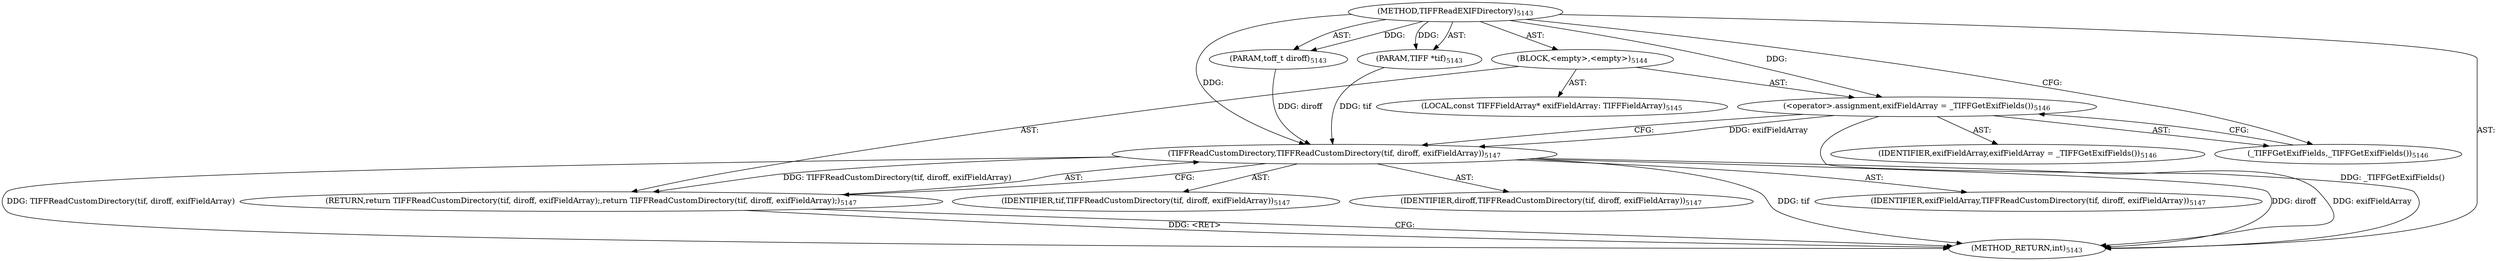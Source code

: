 digraph "TIFFReadEXIFDirectory" {  
"91163" [label = <(METHOD,TIFFReadEXIFDirectory)<SUB>5143</SUB>> ]
"91164" [label = <(PARAM,TIFF *tif)<SUB>5143</SUB>> ]
"91165" [label = <(PARAM,toff_t diroff)<SUB>5143</SUB>> ]
"91166" [label = <(BLOCK,&lt;empty&gt;,&lt;empty&gt;)<SUB>5144</SUB>> ]
"91167" [label = <(LOCAL,const TIFFFieldArray* exifFieldArray: TIFFFieldArray)<SUB>5145</SUB>> ]
"91168" [label = <(&lt;operator&gt;.assignment,exifFieldArray = _TIFFGetExifFields())<SUB>5146</SUB>> ]
"91169" [label = <(IDENTIFIER,exifFieldArray,exifFieldArray = _TIFFGetExifFields())<SUB>5146</SUB>> ]
"91170" [label = <(_TIFFGetExifFields,_TIFFGetExifFields())<SUB>5146</SUB>> ]
"91171" [label = <(RETURN,return TIFFReadCustomDirectory(tif, diroff, exifFieldArray);,return TIFFReadCustomDirectory(tif, diroff, exifFieldArray);)<SUB>5147</SUB>> ]
"91172" [label = <(TIFFReadCustomDirectory,TIFFReadCustomDirectory(tif, diroff, exifFieldArray))<SUB>5147</SUB>> ]
"91173" [label = <(IDENTIFIER,tif,TIFFReadCustomDirectory(tif, diroff, exifFieldArray))<SUB>5147</SUB>> ]
"91174" [label = <(IDENTIFIER,diroff,TIFFReadCustomDirectory(tif, diroff, exifFieldArray))<SUB>5147</SUB>> ]
"91175" [label = <(IDENTIFIER,exifFieldArray,TIFFReadCustomDirectory(tif, diroff, exifFieldArray))<SUB>5147</SUB>> ]
"91176" [label = <(METHOD_RETURN,int)<SUB>5143</SUB>> ]
  "91163" -> "91164"  [ label = "AST: "] 
  "91163" -> "91165"  [ label = "AST: "] 
  "91163" -> "91166"  [ label = "AST: "] 
  "91163" -> "91176"  [ label = "AST: "] 
  "91166" -> "91167"  [ label = "AST: "] 
  "91166" -> "91168"  [ label = "AST: "] 
  "91166" -> "91171"  [ label = "AST: "] 
  "91168" -> "91169"  [ label = "AST: "] 
  "91168" -> "91170"  [ label = "AST: "] 
  "91171" -> "91172"  [ label = "AST: "] 
  "91172" -> "91173"  [ label = "AST: "] 
  "91172" -> "91174"  [ label = "AST: "] 
  "91172" -> "91175"  [ label = "AST: "] 
  "91168" -> "91172"  [ label = "CFG: "] 
  "91171" -> "91176"  [ label = "CFG: "] 
  "91170" -> "91168"  [ label = "CFG: "] 
  "91172" -> "91171"  [ label = "CFG: "] 
  "91163" -> "91170"  [ label = "CFG: "] 
  "91171" -> "91176"  [ label = "DDG: &lt;RET&gt;"] 
  "91168" -> "91176"  [ label = "DDG: _TIFFGetExifFields()"] 
  "91172" -> "91176"  [ label = "DDG: tif"] 
  "91172" -> "91176"  [ label = "DDG: diroff"] 
  "91172" -> "91176"  [ label = "DDG: exifFieldArray"] 
  "91172" -> "91176"  [ label = "DDG: TIFFReadCustomDirectory(tif, diroff, exifFieldArray)"] 
  "91163" -> "91164"  [ label = "DDG: "] 
  "91163" -> "91165"  [ label = "DDG: "] 
  "91163" -> "91168"  [ label = "DDG: "] 
  "91172" -> "91171"  [ label = "DDG: TIFFReadCustomDirectory(tif, diroff, exifFieldArray)"] 
  "91164" -> "91172"  [ label = "DDG: tif"] 
  "91163" -> "91172"  [ label = "DDG: "] 
  "91165" -> "91172"  [ label = "DDG: diroff"] 
  "91168" -> "91172"  [ label = "DDG: exifFieldArray"] 
}
